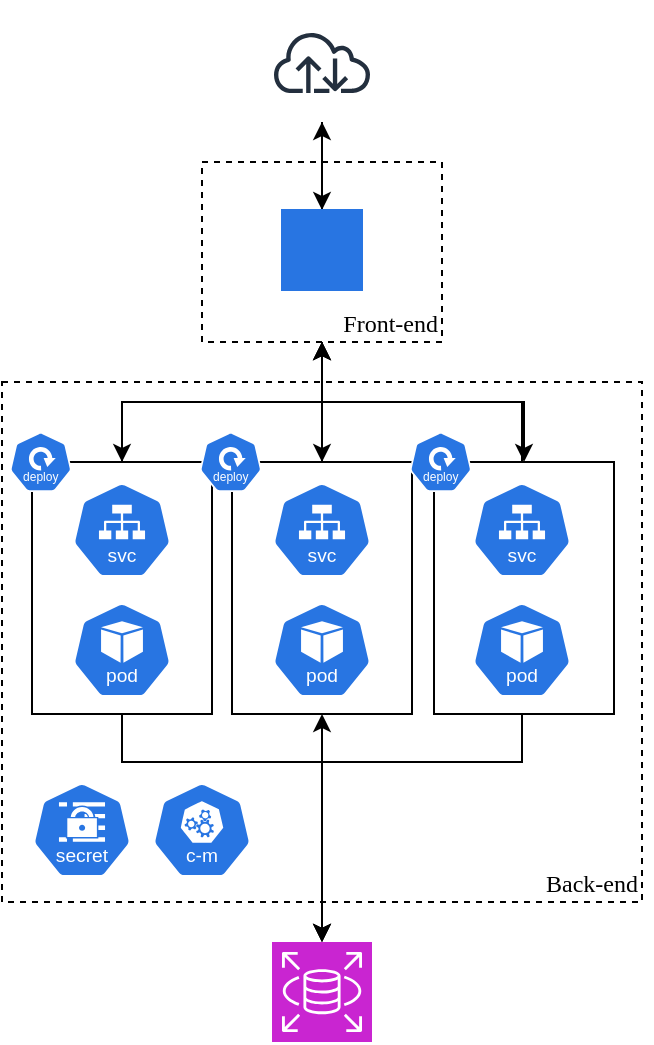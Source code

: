 <mxfile version="24.2.1" type="device">
  <diagram name="Page-1" id="OqpxsHZoaa25dW6-v9II">
    <mxGraphModel dx="806" dy="401" grid="1" gridSize="10" guides="1" tooltips="1" connect="1" arrows="1" fold="1" page="1" pageScale="1" pageWidth="1169" pageHeight="827" math="0" shadow="0">
      <root>
        <mxCell id="0" />
        <object label="names" id="ziAvvamodwvuvdEPDoWD-52">
          <mxCell parent="0" />
        </object>
        <mxCell id="ziAvvamodwvuvdEPDoWD-53" value="" style="group" parent="ziAvvamodwvuvdEPDoWD-52" vertex="1" connectable="0">
          <mxGeometry x="320" y="470" width="50" height="108" as="geometry" />
        </mxCell>
        <mxCell id="ziAvvamodwvuvdEPDoWD-54" value="" style="aspect=fixed;sketch=0;html=1;dashed=0;whitespace=wrap;fillColor=#2875E2;strokeColor=#ffffff;points=[[0.005,0.63,0],[0.1,0.2,0],[0.9,0.2,0],[0.5,0,0],[0.995,0.63,0],[0.72,0.99,0],[0.5,1,0],[0.28,0.99,0]];shape=mxgraph.kubernetes.icon2;kubernetesLabel=1;prIcon=pod" parent="ziAvvamodwvuvdEPDoWD-53" vertex="1">
          <mxGeometry y="60" width="50" height="48" as="geometry" />
        </mxCell>
        <mxCell id="ziAvvamodwvuvdEPDoWD-55" value="" style="aspect=fixed;sketch=0;html=1;dashed=0;whitespace=wrap;fillColor=#2875E2;strokeColor=#ffffff;points=[[0.005,0.63,0],[0.1,0.2,0],[0.9,0.2,0],[0.5,0,0],[0.995,0.63,0],[0.72,0.99,0],[0.5,1,0],[0.28,0.99,0]];shape=mxgraph.kubernetes.icon2;kubernetesLabel=1;prIcon=svc" parent="ziAvvamodwvuvdEPDoWD-53" vertex="1">
          <mxGeometry width="50" height="48" as="geometry" />
        </mxCell>
        <mxCell id="ziAvvamodwvuvdEPDoWD-56" value="" style="group" parent="ziAvvamodwvuvdEPDoWD-52" vertex="1" connectable="0">
          <mxGeometry x="420" y="470" width="50" height="108" as="geometry" />
        </mxCell>
        <mxCell id="ziAvvamodwvuvdEPDoWD-57" value="" style="aspect=fixed;sketch=0;html=1;dashed=0;whitespace=wrap;fillColor=#2875E2;strokeColor=#ffffff;points=[[0.005,0.63,0],[0.1,0.2,0],[0.9,0.2,0],[0.5,0,0],[0.995,0.63,0],[0.72,0.99,0],[0.5,1,0],[0.28,0.99,0]];shape=mxgraph.kubernetes.icon2;kubernetesLabel=1;prIcon=pod" parent="ziAvvamodwvuvdEPDoWD-56" vertex="1">
          <mxGeometry y="60" width="50" height="48" as="geometry" />
        </mxCell>
        <mxCell id="ziAvvamodwvuvdEPDoWD-58" value="" style="aspect=fixed;sketch=0;html=1;dashed=0;whitespace=wrap;fillColor=#2875E2;strokeColor=#ffffff;points=[[0.005,0.63,0],[0.1,0.2,0],[0.9,0.2,0],[0.5,0,0],[0.995,0.63,0],[0.72,0.99,0],[0.5,1,0],[0.28,0.99,0]];shape=mxgraph.kubernetes.icon2;kubernetesLabel=1;prIcon=svc" parent="ziAvvamodwvuvdEPDoWD-56" vertex="1">
          <mxGeometry width="50" height="48" as="geometry" />
        </mxCell>
        <mxCell id="ziAvvamodwvuvdEPDoWD-59" value="" style="group" parent="ziAvvamodwvuvdEPDoWD-52" vertex="1" connectable="0">
          <mxGeometry x="520" y="470" width="78" height="108" as="geometry" />
        </mxCell>
        <mxCell id="ziAvvamodwvuvdEPDoWD-60" value="" style="aspect=fixed;sketch=0;html=1;dashed=0;whitespace=wrap;fillColor=#2875E2;strokeColor=#ffffff;points=[[0.005,0.63,0],[0.1,0.2,0],[0.9,0.2,0],[0.5,0,0],[0.995,0.63,0],[0.72,0.99,0],[0.5,1,0],[0.28,0.99,0]];shape=mxgraph.kubernetes.icon2;kubernetesLabel=1;prIcon=pod" parent="ziAvvamodwvuvdEPDoWD-59" vertex="1">
          <mxGeometry y="60" width="50" height="48" as="geometry" />
        </mxCell>
        <mxCell id="ziAvvamodwvuvdEPDoWD-61" value="" style="aspect=fixed;sketch=0;html=1;dashed=0;whitespace=wrap;fillColor=#2875E2;strokeColor=#ffffff;points=[[0.005,0.63,0],[0.1,0.2,0],[0.9,0.2,0],[0.5,0,0],[0.995,0.63,0],[0.72,0.99,0],[0.5,1,0],[0.28,0.99,0]];shape=mxgraph.kubernetes.icon2;kubernetesLabel=1;prIcon=svc" parent="ziAvvamodwvuvdEPDoWD-59" vertex="1">
          <mxGeometry width="50" height="48" as="geometry" />
        </mxCell>
        <mxCell id="ziAvvamodwvuvdEPDoWD-74" value="&lt;font face=&quot;Tahoma&quot;&gt;Back-end&lt;/font&gt;" style="rounded=0;whiteSpace=wrap;html=1;dashed=1;verticalAlign=bottom;align=right;" parent="ziAvvamodwvuvdEPDoWD-52" vertex="1">
          <mxGeometry x="285" y="420" width="320" height="260" as="geometry" />
        </mxCell>
        <mxCell id="jQ1B_9RGvY_NhjF2A59Y-3" style="edgeStyle=orthogonalEdgeStyle;rounded=0;orthogonalLoop=1;jettySize=auto;html=1;entryX=0.5;entryY=0;entryDx=0;entryDy=0;" edge="1" parent="ziAvvamodwvuvdEPDoWD-52" source="ziAvvamodwvuvdEPDoWD-75" target="ziAvvamodwvuvdEPDoWD-19">
          <mxGeometry relative="1" as="geometry" />
        </mxCell>
        <mxCell id="jQ1B_9RGvY_NhjF2A59Y-4" style="edgeStyle=orthogonalEdgeStyle;rounded=0;orthogonalLoop=1;jettySize=auto;html=1;entryX=0.5;entryY=0;entryDx=0;entryDy=0;" edge="1" parent="ziAvvamodwvuvdEPDoWD-52" source="ziAvvamodwvuvdEPDoWD-75" target="ziAvvamodwvuvdEPDoWD-8">
          <mxGeometry relative="1" as="geometry" />
        </mxCell>
        <mxCell id="jQ1B_9RGvY_NhjF2A59Y-5" style="edgeStyle=orthogonalEdgeStyle;rounded=0;orthogonalLoop=1;jettySize=auto;html=1;entryX=0.5;entryY=0;entryDx=0;entryDy=0;" edge="1" parent="ziAvvamodwvuvdEPDoWD-52" source="ziAvvamodwvuvdEPDoWD-75" target="ziAvvamodwvuvdEPDoWD-28">
          <mxGeometry relative="1" as="geometry" />
        </mxCell>
        <mxCell id="ziAvvamodwvuvdEPDoWD-75" value="&lt;div&gt;&lt;font face=&quot;Tahoma&quot;&gt;Front-end&lt;/font&gt;&lt;/div&gt;" style="rounded=0;whiteSpace=wrap;html=1;dashed=1;verticalAlign=bottom;align=right;" parent="ziAvvamodwvuvdEPDoWD-52" vertex="1">
          <mxGeometry x="385" y="310" width="120" height="90" as="geometry" />
        </mxCell>
        <mxCell id="jQ1B_9RGvY_NhjF2A59Y-1" style="edgeStyle=orthogonalEdgeStyle;rounded=0;orthogonalLoop=1;jettySize=auto;html=1;entryX=0.5;entryY=1;entryDx=0;entryDy=0;" edge="1" parent="ziAvvamodwvuvdEPDoWD-52" source="ziAvvamodwvuvdEPDoWD-8" target="ziAvvamodwvuvdEPDoWD-75">
          <mxGeometry relative="1" as="geometry">
            <Array as="points">
              <mxPoint x="345" y="430" />
              <mxPoint x="445" y="430" />
            </Array>
          </mxGeometry>
        </mxCell>
        <mxCell id="jQ1B_9RGvY_NhjF2A59Y-2" style="edgeStyle=orthogonalEdgeStyle;rounded=0;orthogonalLoop=1;jettySize=auto;html=1;entryX=0.5;entryY=1;entryDx=0;entryDy=0;" edge="1" parent="ziAvvamodwvuvdEPDoWD-52" source="ziAvvamodwvuvdEPDoWD-19" target="ziAvvamodwvuvdEPDoWD-75">
          <mxGeometry relative="1" as="geometry" />
        </mxCell>
        <object label="groups" id="ziAvvamodwvuvdEPDoWD-5">
          <mxCell parent="0" />
        </object>
        <mxCell id="ziAvvamodwvuvdEPDoWD-6" value="" style="aspect=fixed;sketch=0;html=1;dashed=0;whitespace=wrap;fillColor=#2875E2;strokeColor=#ffffff;points=[[0.005,0.63,0],[0.1,0.2,0],[0.9,0.2,0],[0.5,0,0],[0.995,0.63,0],[0.72,0.99,0],[0.5,1,0],[0.28,0.99,0]];shape=mxgraph.kubernetes.icon2;kubernetesLabel=1;prIcon=pod" parent="ziAvvamodwvuvdEPDoWD-5" vertex="1">
          <mxGeometry x="320" y="530" width="50" height="48" as="geometry" />
        </mxCell>
        <mxCell id="ziAvvamodwvuvdEPDoWD-7" value="" style="aspect=fixed;sketch=0;html=1;dashed=0;whitespace=wrap;fillColor=#2875E2;strokeColor=#ffffff;points=[[0.005,0.63,0],[0.1,0.2,0],[0.9,0.2,0],[0.5,0,0],[0.995,0.63,0],[0.72,0.99,0],[0.5,1,0],[0.28,0.99,0]];shape=mxgraph.kubernetes.icon2;kubernetesLabel=1;prIcon=svc" parent="ziAvvamodwvuvdEPDoWD-5" vertex="1">
          <mxGeometry x="320" y="470" width="50" height="48" as="geometry" />
        </mxCell>
        <mxCell id="ziAvvamodwvuvdEPDoWD-8" value="" style="rounded=0;whiteSpace=wrap;html=1;" parent="ziAvvamodwvuvdEPDoWD-5" vertex="1">
          <mxGeometry x="300" y="460" width="90" height="126" as="geometry" />
        </mxCell>
        <mxCell id="ziAvvamodwvuvdEPDoWD-17" value="" style="aspect=fixed;sketch=0;html=1;dashed=0;whitespace=wrap;fillColor=#2875E2;strokeColor=#ffffff;points=[[0.005,0.63,0],[0.1,0.2,0],[0.9,0.2,0],[0.5,0,0],[0.995,0.63,0],[0.72,0.99,0],[0.5,1,0],[0.28,0.99,0]];shape=mxgraph.kubernetes.icon2;kubernetesLabel=1;prIcon=pod" parent="ziAvvamodwvuvdEPDoWD-5" vertex="1">
          <mxGeometry x="420" y="530" width="50" height="48" as="geometry" />
        </mxCell>
        <mxCell id="ziAvvamodwvuvdEPDoWD-18" value="" style="aspect=fixed;sketch=0;html=1;dashed=0;whitespace=wrap;fillColor=#2875E2;strokeColor=#ffffff;points=[[0.005,0.63,0],[0.1,0.2,0],[0.9,0.2,0],[0.5,0,0],[0.995,0.63,0],[0.72,0.99,0],[0.5,1,0],[0.28,0.99,0]];shape=mxgraph.kubernetes.icon2;kubernetesLabel=1;prIcon=svc" parent="ziAvvamodwvuvdEPDoWD-5" vertex="1">
          <mxGeometry x="420" y="470" width="50" height="48" as="geometry" />
        </mxCell>
        <mxCell id="ziAvvamodwvuvdEPDoWD-19" value="" style="rounded=0;whiteSpace=wrap;html=1;" parent="ziAvvamodwvuvdEPDoWD-5" vertex="1">
          <mxGeometry x="400" y="460" width="90" height="126" as="geometry" />
        </mxCell>
        <mxCell id="ziAvvamodwvuvdEPDoWD-26" value="" style="aspect=fixed;sketch=0;html=1;dashed=0;whitespace=wrap;fillColor=#2875E2;strokeColor=#ffffff;points=[[0.005,0.63,0],[0.1,0.2,0],[0.9,0.2,0],[0.5,0,0],[0.995,0.63,0],[0.72,0.99,0],[0.5,1,0],[0.28,0.99,0]];shape=mxgraph.kubernetes.icon2;kubernetesLabel=1;prIcon=pod" parent="ziAvvamodwvuvdEPDoWD-5" vertex="1">
          <mxGeometry x="520" y="530" width="50" height="48" as="geometry" />
        </mxCell>
        <mxCell id="ziAvvamodwvuvdEPDoWD-27" value="" style="aspect=fixed;sketch=0;html=1;dashed=0;whitespace=wrap;fillColor=#2875E2;strokeColor=#ffffff;points=[[0.005,0.63,0],[0.1,0.2,0],[0.9,0.2,0],[0.5,0,0],[0.995,0.63,0],[0.72,0.99,0],[0.5,1,0],[0.28,0.99,0]];shape=mxgraph.kubernetes.icon2;kubernetesLabel=1;prIcon=svc" parent="ziAvvamodwvuvdEPDoWD-5" vertex="1">
          <mxGeometry x="520" y="470" width="50" height="48" as="geometry" />
        </mxCell>
        <mxCell id="ziAvvamodwvuvdEPDoWD-28" value="" style="rounded=0;whiteSpace=wrap;html=1;" parent="ziAvvamodwvuvdEPDoWD-5" vertex="1">
          <mxGeometry x="501" y="460" width="90" height="126" as="geometry" />
        </mxCell>
        <object label="components" id="1">
          <mxCell parent="0" />
        </object>
        <mxCell id="ziAvvamodwvuvdEPDoWD-10" value="" style="group" parent="1" vertex="1" connectable="0">
          <mxGeometry x="320" y="470" width="290" height="150" as="geometry" />
        </mxCell>
        <mxCell id="ziAvvamodwvuvdEPDoWD-1" value="" style="aspect=fixed;sketch=0;html=1;dashed=0;whitespace=wrap;fillColor=#2875E2;strokeColor=#ffffff;points=[[0.005,0.63,0],[0.1,0.2,0],[0.9,0.2,0],[0.5,0,0],[0.995,0.63,0],[0.72,0.99,0],[0.5,1,0],[0.28,0.99,0]];shape=mxgraph.kubernetes.icon2;kubernetesLabel=1;prIcon=pod" parent="ziAvvamodwvuvdEPDoWD-10" vertex="1">
          <mxGeometry y="60" width="50" height="48" as="geometry" />
        </mxCell>
        <mxCell id="ziAvvamodwvuvdEPDoWD-4" value="" style="aspect=fixed;sketch=0;html=1;dashed=0;whitespace=wrap;fillColor=#2875E2;strokeColor=#ffffff;points=[[0.005,0.63,0],[0.1,0.2,0],[0.9,0.2,0],[0.5,0,0],[0.995,0.63,0],[0.72,0.99,0],[0.5,1,0],[0.28,0.99,0]];shape=mxgraph.kubernetes.icon2;kubernetesLabel=1;prIcon=svc" parent="ziAvvamodwvuvdEPDoWD-10" vertex="1">
          <mxGeometry width="50" height="48" as="geometry" />
        </mxCell>
        <mxCell id="ziAvvamodwvuvdEPDoWD-23" value="" style="group" parent="1" vertex="1" connectable="0">
          <mxGeometry x="420" y="470" width="50" height="108" as="geometry" />
        </mxCell>
        <mxCell id="ziAvvamodwvuvdEPDoWD-24" value="" style="aspect=fixed;sketch=0;html=1;dashed=0;whitespace=wrap;fillColor=#2875E2;strokeColor=#ffffff;points=[[0.005,0.63,0],[0.1,0.2,0],[0.9,0.2,0],[0.5,0,0],[0.995,0.63,0],[0.72,0.99,0],[0.5,1,0],[0.28,0.99,0]];shape=mxgraph.kubernetes.icon2;kubernetesLabel=1;prIcon=pod" parent="ziAvvamodwvuvdEPDoWD-23" vertex="1">
          <mxGeometry y="60" width="50" height="48" as="geometry" />
        </mxCell>
        <mxCell id="ziAvvamodwvuvdEPDoWD-25" value="" style="aspect=fixed;sketch=0;html=1;dashed=0;whitespace=wrap;fillColor=#2875E2;strokeColor=#ffffff;points=[[0.005,0.63,0],[0.1,0.2,0],[0.9,0.2,0],[0.5,0,0],[0.995,0.63,0],[0.72,0.99,0],[0.5,1,0],[0.28,0.99,0]];shape=mxgraph.kubernetes.icon2;kubernetesLabel=1;prIcon=svc" parent="ziAvvamodwvuvdEPDoWD-23" vertex="1">
          <mxGeometry width="50" height="48" as="geometry" />
        </mxCell>
        <mxCell id="ziAvvamodwvuvdEPDoWD-32" value="" style="group" parent="1" vertex="1" connectable="0">
          <mxGeometry x="520" y="470" width="78" height="108" as="geometry" />
        </mxCell>
        <mxCell id="ziAvvamodwvuvdEPDoWD-33" value="" style="aspect=fixed;sketch=0;html=1;dashed=0;whitespace=wrap;fillColor=#2875E2;strokeColor=#ffffff;points=[[0.005,0.63,0],[0.1,0.2,0],[0.9,0.2,0],[0.5,0,0],[0.995,0.63,0],[0.72,0.99,0],[0.5,1,0],[0.28,0.99,0]];shape=mxgraph.kubernetes.icon2;kubernetesLabel=1;prIcon=pod" parent="ziAvvamodwvuvdEPDoWD-32" vertex="1">
          <mxGeometry y="60" width="50" height="48" as="geometry" />
        </mxCell>
        <mxCell id="ziAvvamodwvuvdEPDoWD-34" value="" style="aspect=fixed;sketch=0;html=1;dashed=0;whitespace=wrap;fillColor=#2875E2;strokeColor=#ffffff;points=[[0.005,0.63,0],[0.1,0.2,0],[0.9,0.2,0],[0.5,0,0],[0.995,0.63,0],[0.72,0.99,0],[0.5,1,0],[0.28,0.99,0]];shape=mxgraph.kubernetes.icon2;kubernetesLabel=1;prIcon=svc" parent="ziAvvamodwvuvdEPDoWD-32" vertex="1">
          <mxGeometry width="50" height="48" as="geometry" />
        </mxCell>
        <mxCell id="ziAvvamodwvuvdEPDoWD-39" style="edgeStyle=orthogonalEdgeStyle;rounded=0;orthogonalLoop=1;jettySize=auto;html=1;entryX=0.5;entryY=1;entryDx=0;entryDy=0;" parent="1" source="ziAvvamodwvuvdEPDoWD-28" target="ziAvvamodwvuvdEPDoWD-75" edge="1">
          <mxGeometry relative="1" as="geometry">
            <Array as="points">
              <mxPoint x="545" y="430" />
              <mxPoint x="445" y="430" />
            </Array>
            <mxPoint x="445" y="414" as="targetPoint" />
          </mxGeometry>
        </mxCell>
        <mxCell id="ziAvvamodwvuvdEPDoWD-47" value="" style="sketch=0;points=[[0,0,0],[0.25,0,0],[0.5,0,0],[0.75,0,0],[1,0,0],[0,1,0],[0.25,1,0],[0.5,1,0],[0.75,1,0],[1,1,0],[0,0.25,0],[0,0.5,0],[0,0.75,0],[1,0.25,0],[1,0.5,0],[1,0.75,0]];outlineConnect=0;fontColor=#232F3E;fillColor=#C925D1;strokeColor=#ffffff;dashed=0;verticalLabelPosition=bottom;verticalAlign=top;align=center;html=1;fontSize=12;fontStyle=0;aspect=fixed;shape=mxgraph.aws4.resourceIcon;resIcon=mxgraph.aws4.rds;" parent="1" vertex="1">
          <mxGeometry x="420" y="700" width="50" height="50" as="geometry" />
        </mxCell>
        <mxCell id="ziAvvamodwvuvdEPDoWD-48" style="edgeStyle=orthogonalEdgeStyle;rounded=0;orthogonalLoop=1;jettySize=auto;html=1;entryX=0.5;entryY=0;entryDx=0;entryDy=0;entryPerimeter=0;" parent="1" source="ziAvvamodwvuvdEPDoWD-8" target="ziAvvamodwvuvdEPDoWD-47" edge="1">
          <mxGeometry relative="1" as="geometry">
            <Array as="points">
              <mxPoint x="345" y="610" />
              <mxPoint x="445" y="610" />
            </Array>
          </mxGeometry>
        </mxCell>
        <mxCell id="ziAvvamodwvuvdEPDoWD-50" style="edgeStyle=orthogonalEdgeStyle;rounded=0;orthogonalLoop=1;jettySize=auto;html=1;exitX=0.5;exitY=1;exitDx=0;exitDy=0;entryX=0.5;entryY=0;entryDx=0;entryDy=0;entryPerimeter=0;" parent="1" source="ziAvvamodwvuvdEPDoWD-28" target="ziAvvamodwvuvdEPDoWD-47" edge="1">
          <mxGeometry relative="1" as="geometry">
            <Array as="points">
              <mxPoint x="545" y="610" />
              <mxPoint x="445" y="610" />
            </Array>
          </mxGeometry>
        </mxCell>
        <mxCell id="ziAvvamodwvuvdEPDoWD-77" style="edgeStyle=orthogonalEdgeStyle;rounded=0;orthogonalLoop=1;jettySize=auto;html=1;entryX=0.5;entryY=0;entryDx=0;entryDy=0;entryPerimeter=0;startArrow=classic;startFill=1;" parent="1" source="ziAvvamodwvuvdEPDoWD-19" target="ziAvvamodwvuvdEPDoWD-47" edge="1">
          <mxGeometry relative="1" as="geometry" />
        </mxCell>
        <mxCell id="R3RGennayXwYNRmpoY0p-9" style="edgeStyle=orthogonalEdgeStyle;rounded=0;orthogonalLoop=1;jettySize=auto;html=1;" parent="1" source="ziAvvamodwvuvdEPDoWD-83" target="R3RGennayXwYNRmpoY0p-5" edge="1">
          <mxGeometry relative="1" as="geometry" />
        </mxCell>
        <mxCell id="ziAvvamodwvuvdEPDoWD-83" value="" style="sketch=0;outlineConnect=0;fontColor=#232F3E;gradientColor=none;strokeColor=#232F3E;fillColor=#ffffff;dashed=0;verticalLabelPosition=bottom;verticalAlign=top;align=center;html=1;fontSize=12;fontStyle=0;aspect=fixed;shape=mxgraph.aws4.resourceIcon;resIcon=mxgraph.aws4.internet;" parent="1" vertex="1">
          <mxGeometry x="415" y="230" width="60" height="60" as="geometry" />
        </mxCell>
        <mxCell id="R3RGennayXwYNRmpoY0p-10" style="edgeStyle=orthogonalEdgeStyle;rounded=0;orthogonalLoop=1;jettySize=auto;html=1;" parent="1" source="R3RGennayXwYNRmpoY0p-5" target="ziAvvamodwvuvdEPDoWD-83" edge="1">
          <mxGeometry relative="1" as="geometry" />
        </mxCell>
        <mxCell id="R3RGennayXwYNRmpoY0p-5" value="" style="shape=image;html=1;verticalAlign=top;verticalLabelPosition=bottom;labelBackgroundColor=#ffffff;imageAspect=0;aspect=fixed;image=https://cdn1.iconfinder.com/data/icons/ionicons-fill-vol-2/512/logo-docker-128.png;imageBackground=#2875E2;imageBorder=#2875E2;" parent="1" vertex="1">
          <mxGeometry x="425" y="334" width="40" height="40" as="geometry" />
        </mxCell>
        <mxCell id="jQ1B_9RGvY_NhjF2A59Y-15" value="" style="aspect=fixed;sketch=0;html=1;dashed=0;whitespace=wrap;fillColor=#2875E2;strokeColor=#ffffff;points=[[0.005,0.63,0],[0.1,0.2,0],[0.9,0.2,0],[0.5,0,0],[0.995,0.63,0],[0.72,0.99,0],[0.5,1,0],[0.28,0.99,0]];shape=mxgraph.kubernetes.icon2;kubernetesLabel=1;prIcon=c_m" vertex="1" parent="1">
          <mxGeometry x="360" y="620" width="50" height="48" as="geometry" />
        </mxCell>
        <mxCell id="jQ1B_9RGvY_NhjF2A59Y-16" value="" style="aspect=fixed;sketch=0;html=1;dashed=0;whitespace=wrap;fillColor=#2875E2;strokeColor=#ffffff;points=[[0.005,0.63,0],[0.1,0.2,0],[0.9,0.2,0],[0.5,0,0],[0.995,0.63,0],[0.72,0.99,0],[0.5,1,0],[0.28,0.99,0]];shape=mxgraph.kubernetes.icon2;kubernetesLabel=1;prIcon=secret" vertex="1" parent="1">
          <mxGeometry x="300" y="620" width="50" height="48" as="geometry" />
        </mxCell>
        <mxCell id="jQ1B_9RGvY_NhjF2A59Y-18" value="" style="aspect=fixed;sketch=0;html=1;dashed=0;whitespace=wrap;fillColor=#2875E2;strokeColor=#ffffff;points=[[0.005,0.63,0],[0.1,0.2,0],[0.9,0.2,0],[0.5,0,0],[0.995,0.63,0],[0.72,0.99,0],[0.5,1,0],[0.28,0.99,0]];shape=mxgraph.kubernetes.icon2;kubernetesLabel=1;prIcon=deploy" vertex="1" parent="1">
          <mxGeometry x="288.75" y="445" width="31.25" height="30" as="geometry" />
        </mxCell>
        <mxCell id="jQ1B_9RGvY_NhjF2A59Y-19" value="" style="aspect=fixed;sketch=0;html=1;dashed=0;whitespace=wrap;fillColor=#2875E2;strokeColor=#ffffff;points=[[0.005,0.63,0],[0.1,0.2,0],[0.9,0.2,0],[0.5,0,0],[0.995,0.63,0],[0.72,0.99,0],[0.5,1,0],[0.28,0.99,0]];shape=mxgraph.kubernetes.icon2;kubernetesLabel=1;prIcon=deploy" vertex="1" parent="1">
          <mxGeometry x="383.75" y="445" width="31.25" height="30" as="geometry" />
        </mxCell>
        <mxCell id="jQ1B_9RGvY_NhjF2A59Y-20" value="" style="aspect=fixed;sketch=0;html=1;dashed=0;whitespace=wrap;fillColor=#2875E2;strokeColor=#ffffff;points=[[0.005,0.63,0],[0.1,0.2,0],[0.9,0.2,0],[0.5,0,0],[0.995,0.63,0],[0.72,0.99,0],[0.5,1,0],[0.28,0.99,0]];shape=mxgraph.kubernetes.icon2;kubernetesLabel=1;prIcon=deploy" vertex="1" parent="1">
          <mxGeometry x="488.75" y="445" width="31.25" height="30" as="geometry" />
        </mxCell>
      </root>
    </mxGraphModel>
  </diagram>
</mxfile>

